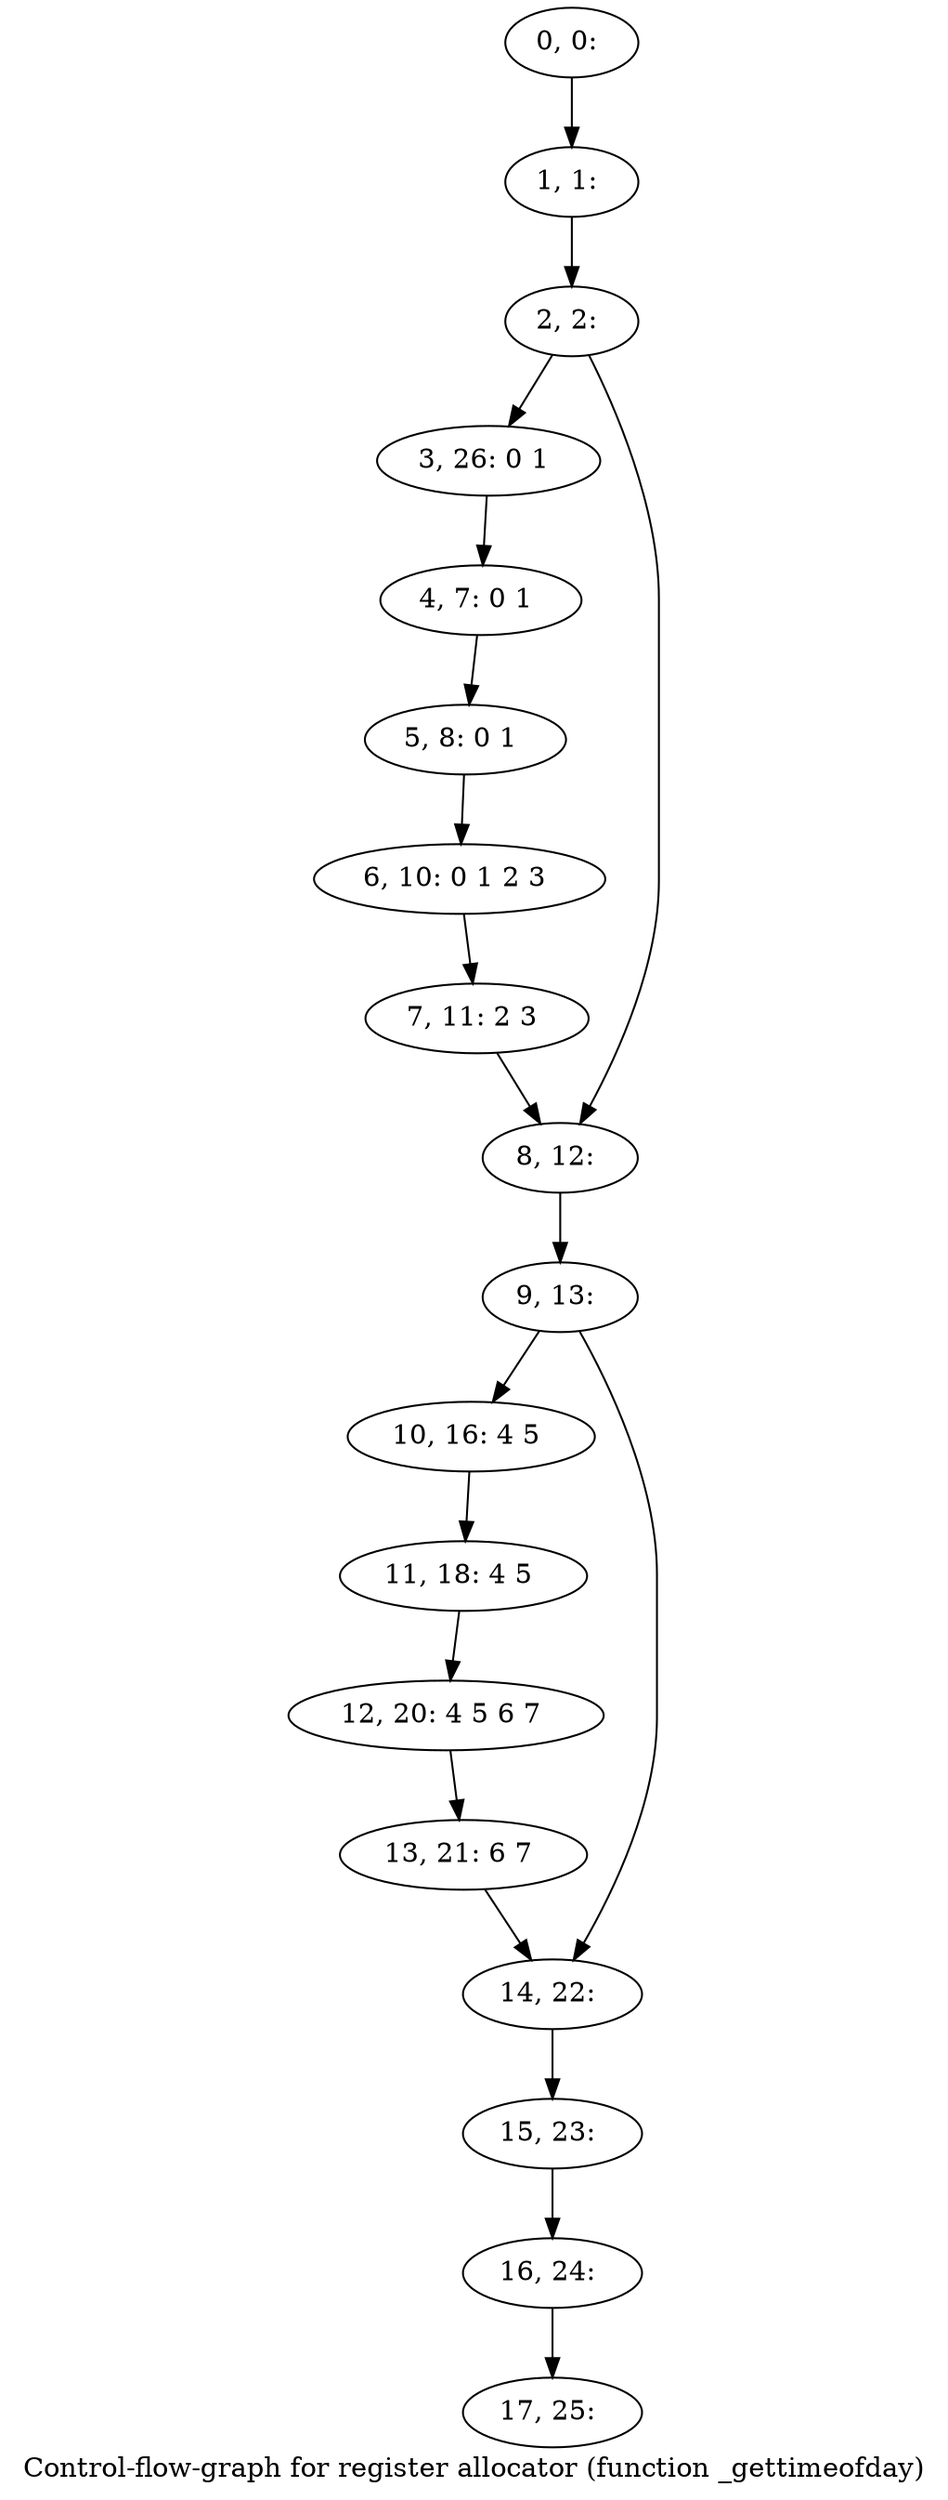 digraph G {
graph [label="Control-flow-graph for register allocator (function _gettimeofday)"]
0[label="0, 0: "];
1[label="1, 1: "];
2[label="2, 2: "];
3[label="3, 26: 0 1 "];
4[label="4, 7: 0 1 "];
5[label="5, 8: 0 1 "];
6[label="6, 10: 0 1 2 3 "];
7[label="7, 11: 2 3 "];
8[label="8, 12: "];
9[label="9, 13: "];
10[label="10, 16: 4 5 "];
11[label="11, 18: 4 5 "];
12[label="12, 20: 4 5 6 7 "];
13[label="13, 21: 6 7 "];
14[label="14, 22: "];
15[label="15, 23: "];
16[label="16, 24: "];
17[label="17, 25: "];
0->1 ;
1->2 ;
2->3 ;
2->8 ;
3->4 ;
4->5 ;
5->6 ;
6->7 ;
7->8 ;
8->9 ;
9->10 ;
9->14 ;
10->11 ;
11->12 ;
12->13 ;
13->14 ;
14->15 ;
15->16 ;
16->17 ;
}
